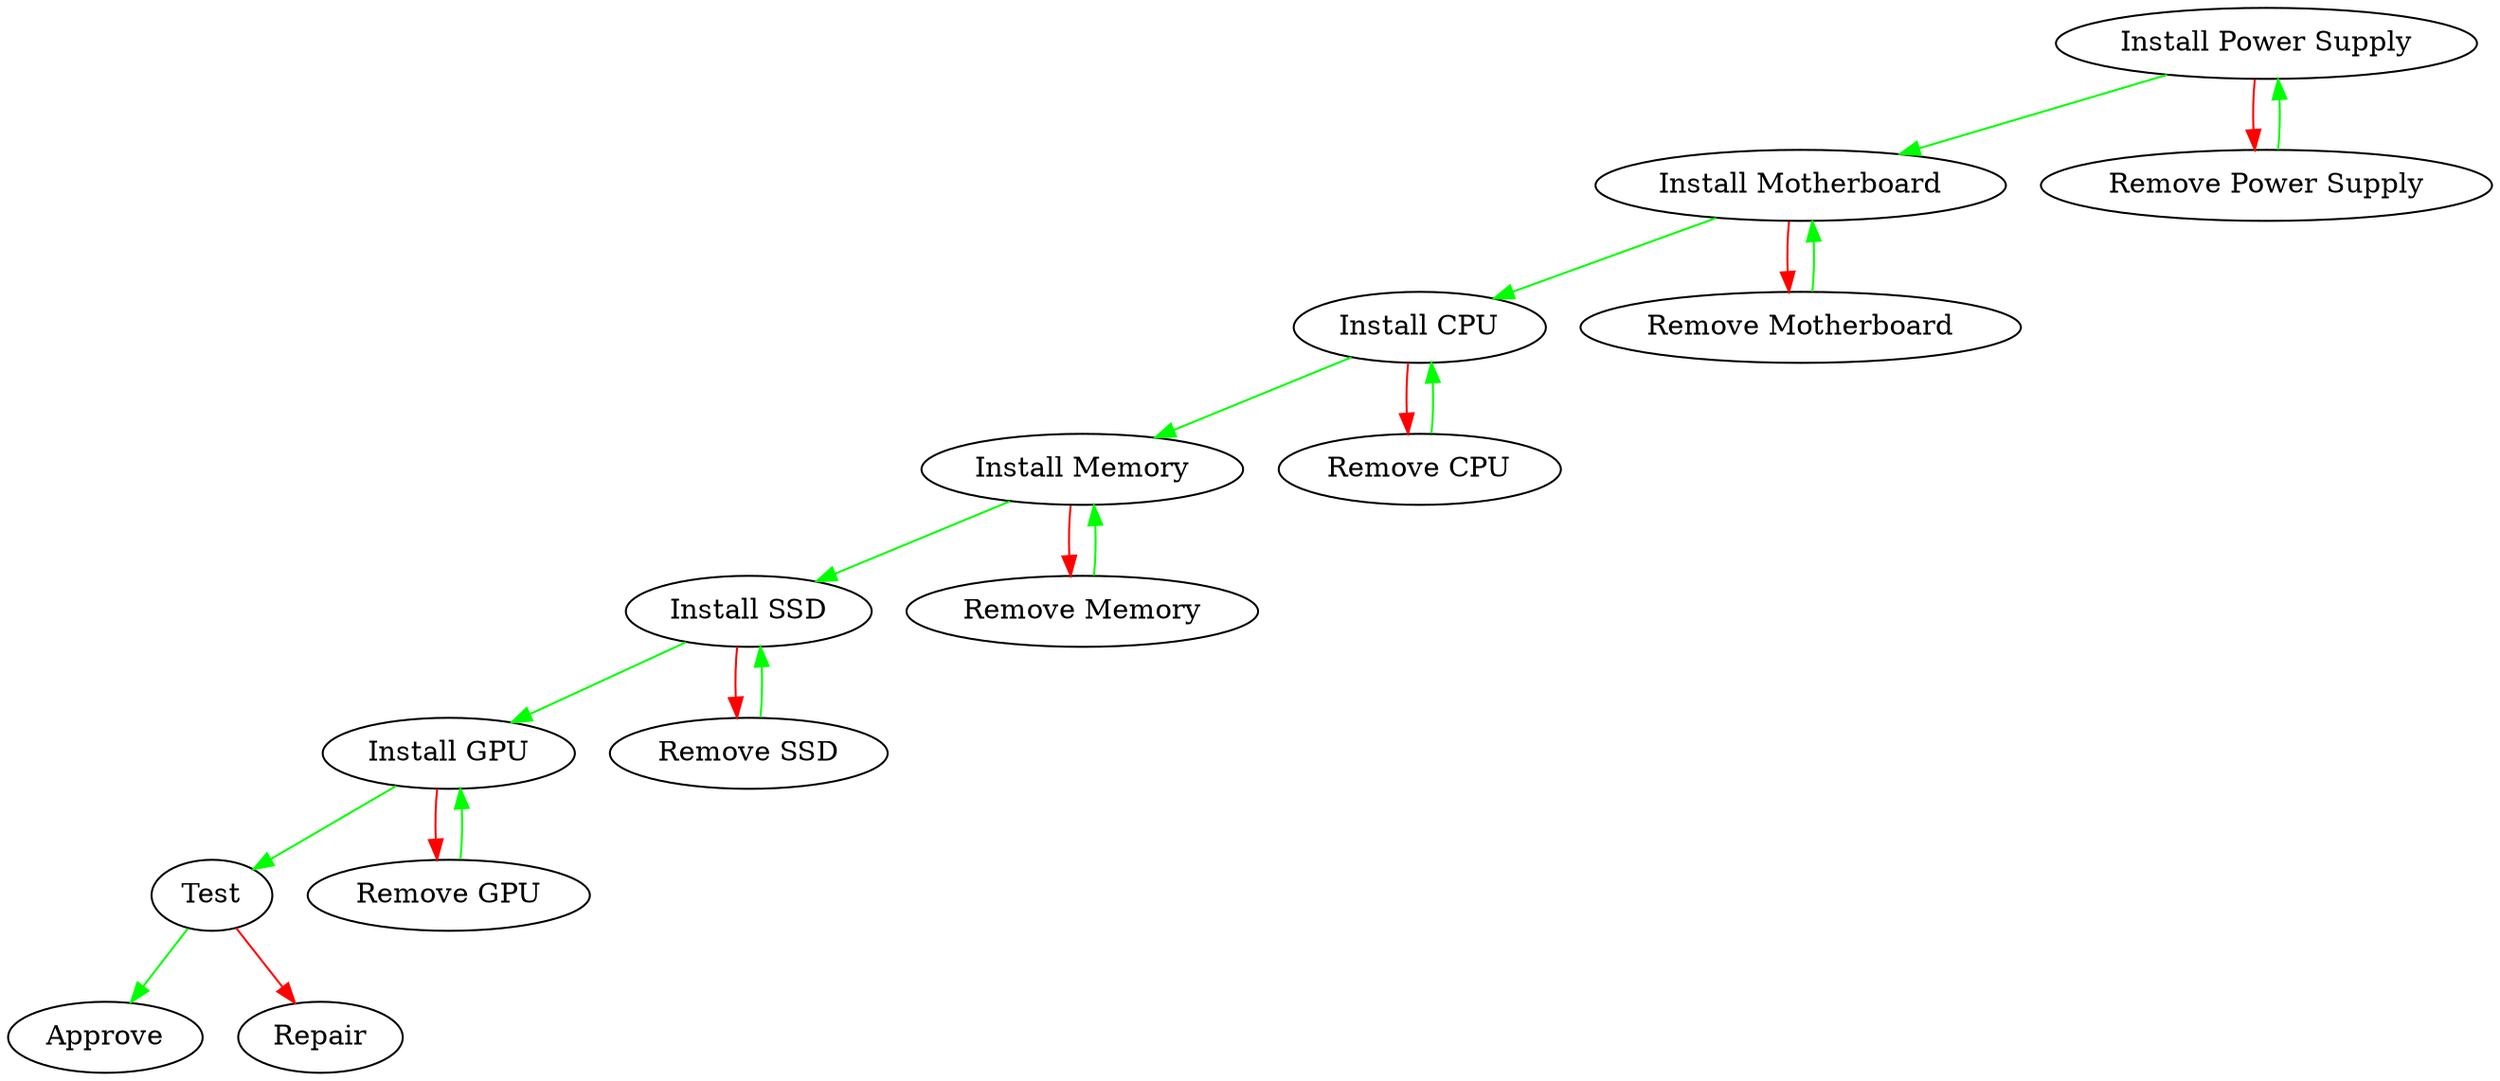 digraph task {
"Install Power Supply" -> "Install Motherboard"[color=green];
"Install Power Supply" -> "Remove Power Supply"[color=red];
"Remove Power Supply" -> "Install Power Supply"[color=green];
"Install Motherboard" -> "Install CPU"[color=green];
"Install Motherboard" -> "Remove Motherboard"[color=red];
"Remove Motherboard" -> "Install Motherboard"[color=green];
"Install CPU" -> "Install Memory"[color=green];
"Install CPU" -> "Remove CPU"[color=red];
"Remove CPU" -> "Install CPU"[color=green];
"Install Memory" -> "Install SSD"[color=green];
"Install Memory" -> "Remove Memory"[color=red];
"Remove Memory" -> "Install Memory"[color=green];
"Install SSD" -> "Install GPU"[color=green];
"Install SSD" -> "Remove SSD"[color=red];
"Remove SSD" -> "Install SSD"[color=green];
"Install GPU" -> "Test"[color=green];
"Install GPU" -> "Remove GPU"[color=red];
"Test" -> "Approve"[color=green];
"Test" -> "Repair"[color=red];
"Remove GPU" -> "Install GPU"[color=green];
"Approve";
"Repair";
}
